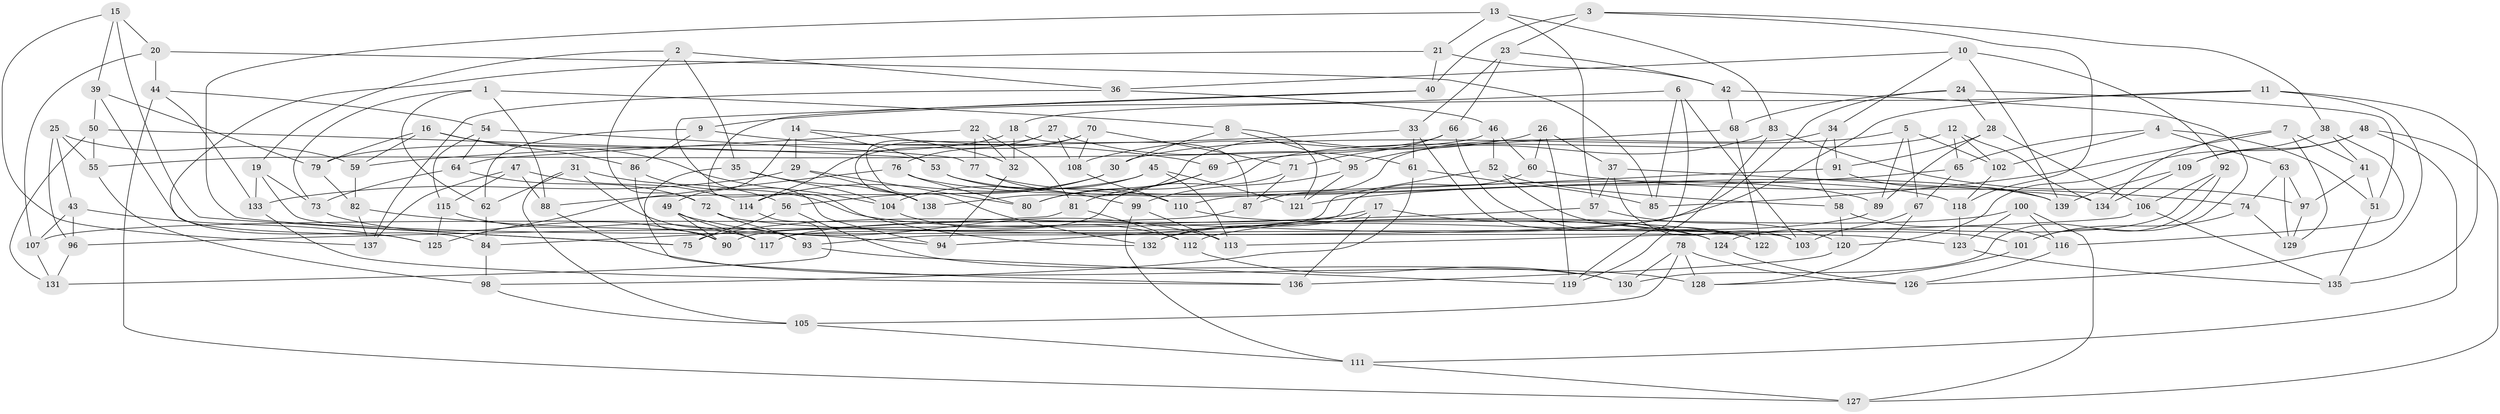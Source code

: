 // Generated by graph-tools (version 1.1) at 2025/37/03/09/25 02:37:58]
// undirected, 139 vertices, 278 edges
graph export_dot {
graph [start="1"]
  node [color=gray90,style=filled];
  1;
  2;
  3;
  4;
  5;
  6;
  7;
  8;
  9;
  10;
  11;
  12;
  13;
  14;
  15;
  16;
  17;
  18;
  19;
  20;
  21;
  22;
  23;
  24;
  25;
  26;
  27;
  28;
  29;
  30;
  31;
  32;
  33;
  34;
  35;
  36;
  37;
  38;
  39;
  40;
  41;
  42;
  43;
  44;
  45;
  46;
  47;
  48;
  49;
  50;
  51;
  52;
  53;
  54;
  55;
  56;
  57;
  58;
  59;
  60;
  61;
  62;
  63;
  64;
  65;
  66;
  67;
  68;
  69;
  70;
  71;
  72;
  73;
  74;
  75;
  76;
  77;
  78;
  79;
  80;
  81;
  82;
  83;
  84;
  85;
  86;
  87;
  88;
  89;
  90;
  91;
  92;
  93;
  94;
  95;
  96;
  97;
  98;
  99;
  100;
  101;
  102;
  103;
  104;
  105;
  106;
  107;
  108;
  109;
  110;
  111;
  112;
  113;
  114;
  115;
  116;
  117;
  118;
  119;
  120;
  121;
  122;
  123;
  124;
  125;
  126;
  127;
  128;
  129;
  130;
  131;
  132;
  133;
  134;
  135;
  136;
  137;
  138;
  139;
  1 -- 62;
  1 -- 8;
  1 -- 73;
  1 -- 88;
  2 -- 72;
  2 -- 36;
  2 -- 35;
  2 -- 19;
  3 -- 118;
  3 -- 40;
  3 -- 38;
  3 -- 23;
  4 -- 63;
  4 -- 65;
  4 -- 51;
  4 -- 102;
  5 -- 30;
  5 -- 102;
  5 -- 67;
  5 -- 89;
  6 -- 9;
  6 -- 103;
  6 -- 119;
  6 -- 85;
  7 -- 129;
  7 -- 134;
  7 -- 41;
  7 -- 85;
  8 -- 30;
  8 -- 121;
  8 -- 95;
  9 -- 69;
  9 -- 62;
  9 -- 86;
  10 -- 139;
  10 -- 36;
  10 -- 92;
  10 -- 34;
  11 -- 75;
  11 -- 135;
  11 -- 18;
  11 -- 126;
  12 -- 134;
  12 -- 65;
  12 -- 102;
  12 -- 80;
  13 -- 21;
  13 -- 83;
  13 -- 57;
  13 -- 75;
  14 -- 49;
  14 -- 53;
  14 -- 29;
  14 -- 32;
  15 -- 137;
  15 -- 20;
  15 -- 75;
  15 -- 39;
  16 -- 79;
  16 -- 59;
  16 -- 86;
  16 -- 104;
  17 -- 124;
  17 -- 117;
  17 -- 132;
  17 -- 136;
  18 -- 87;
  18 -- 79;
  18 -- 32;
  19 -- 133;
  19 -- 103;
  19 -- 73;
  20 -- 107;
  20 -- 44;
  20 -- 85;
  21 -- 40;
  21 -- 125;
  21 -- 42;
  22 -- 64;
  22 -- 77;
  22 -- 81;
  22 -- 32;
  23 -- 33;
  23 -- 66;
  23 -- 42;
  24 -- 93;
  24 -- 51;
  24 -- 28;
  24 -- 68;
  25 -- 43;
  25 -- 96;
  25 -- 59;
  25 -- 55;
  26 -- 60;
  26 -- 108;
  26 -- 37;
  26 -- 119;
  27 -- 138;
  27 -- 61;
  27 -- 114;
  27 -- 108;
  28 -- 106;
  28 -- 89;
  28 -- 91;
  29 -- 133;
  29 -- 80;
  29 -- 138;
  30 -- 56;
  30 -- 114;
  31 -- 93;
  31 -- 62;
  31 -- 56;
  31 -- 105;
  32 -- 94;
  33 -- 59;
  33 -- 61;
  33 -- 122;
  34 -- 87;
  34 -- 58;
  34 -- 91;
  35 -- 136;
  35 -- 138;
  35 -- 104;
  36 -- 137;
  36 -- 46;
  37 -- 134;
  37 -- 57;
  37 -- 103;
  38 -- 41;
  38 -- 109;
  38 -- 116;
  39 -- 79;
  39 -- 50;
  39 -- 84;
  40 -- 94;
  40 -- 132;
  41 -- 51;
  41 -- 97;
  42 -- 68;
  42 -- 101;
  43 -- 125;
  43 -- 107;
  43 -- 96;
  44 -- 133;
  44 -- 54;
  44 -- 127;
  45 -- 113;
  45 -- 104;
  45 -- 88;
  45 -- 121;
  46 -- 52;
  46 -- 60;
  46 -- 55;
  47 -- 114;
  47 -- 115;
  47 -- 88;
  47 -- 137;
  48 -- 109;
  48 -- 120;
  48 -- 111;
  48 -- 127;
  49 -- 117;
  49 -- 113;
  49 -- 90;
  50 -- 131;
  50 -- 53;
  50 -- 55;
  51 -- 135;
  52 -- 58;
  52 -- 101;
  52 -- 117;
  53 -- 110;
  53 -- 139;
  54 -- 115;
  54 -- 77;
  54 -- 64;
  55 -- 98;
  56 -- 75;
  56 -- 130;
  57 -- 96;
  57 -- 120;
  58 -- 116;
  58 -- 120;
  59 -- 82;
  60 -- 94;
  60 -- 74;
  61 -- 98;
  61 -- 85;
  62 -- 84;
  63 -- 129;
  63 -- 74;
  63 -- 97;
  64 -- 72;
  64 -- 73;
  65 -- 67;
  65 -- 121;
  66 -- 122;
  66 -- 71;
  66 -- 138;
  67 -- 103;
  67 -- 128;
  68 -- 122;
  68 -- 69;
  69 -- 80;
  69 -- 81;
  70 -- 132;
  70 -- 71;
  70 -- 76;
  70 -- 108;
  71 -- 90;
  71 -- 87;
  72 -- 123;
  72 -- 93;
  73 -- 90;
  74 -- 101;
  74 -- 129;
  76 -- 80;
  76 -- 89;
  76 -- 125;
  77 -- 118;
  77 -- 99;
  78 -- 126;
  78 -- 128;
  78 -- 130;
  78 -- 105;
  79 -- 82;
  81 -- 84;
  81 -- 112;
  82 -- 94;
  82 -- 137;
  83 -- 97;
  83 -- 119;
  83 -- 95;
  84 -- 98;
  86 -- 124;
  86 -- 90;
  87 -- 107;
  88 -- 128;
  89 -- 132;
  91 -- 110;
  91 -- 139;
  92 -- 124;
  92 -- 130;
  92 -- 106;
  93 -- 119;
  95 -- 99;
  95 -- 121;
  96 -- 131;
  97 -- 129;
  98 -- 105;
  99 -- 113;
  99 -- 111;
  100 -- 123;
  100 -- 127;
  100 -- 112;
  100 -- 116;
  101 -- 128;
  102 -- 118;
  104 -- 112;
  105 -- 111;
  106 -- 113;
  106 -- 135;
  107 -- 131;
  108 -- 110;
  109 -- 139;
  109 -- 134;
  110 -- 122;
  111 -- 127;
  112 -- 130;
  114 -- 131;
  115 -- 125;
  115 -- 117;
  116 -- 126;
  118 -- 123;
  120 -- 136;
  123 -- 135;
  124 -- 126;
  133 -- 136;
}
